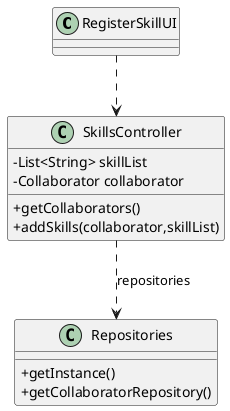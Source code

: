@startuml
'skinparam monochrome true
skinparam packageStyle rectangle
skinparam shadowing false
skinparam linetype polyline
'skinparam linetype orto

skinparam classAttributeIconSize 0

'left to right direction



class RegisterSkillUI
{
}

class SkillsController
{
    - List<String> skillList
    - Collaborator collaborator

    + getCollaborators()
    +addSkills(collaborator,skillList)
}

class Repositories {
    + getInstance()
    + getCollaboratorRepository()
}


RegisterSkillUI ..> SkillsController
SkillsController ..> Repositories: repositories

@enduml